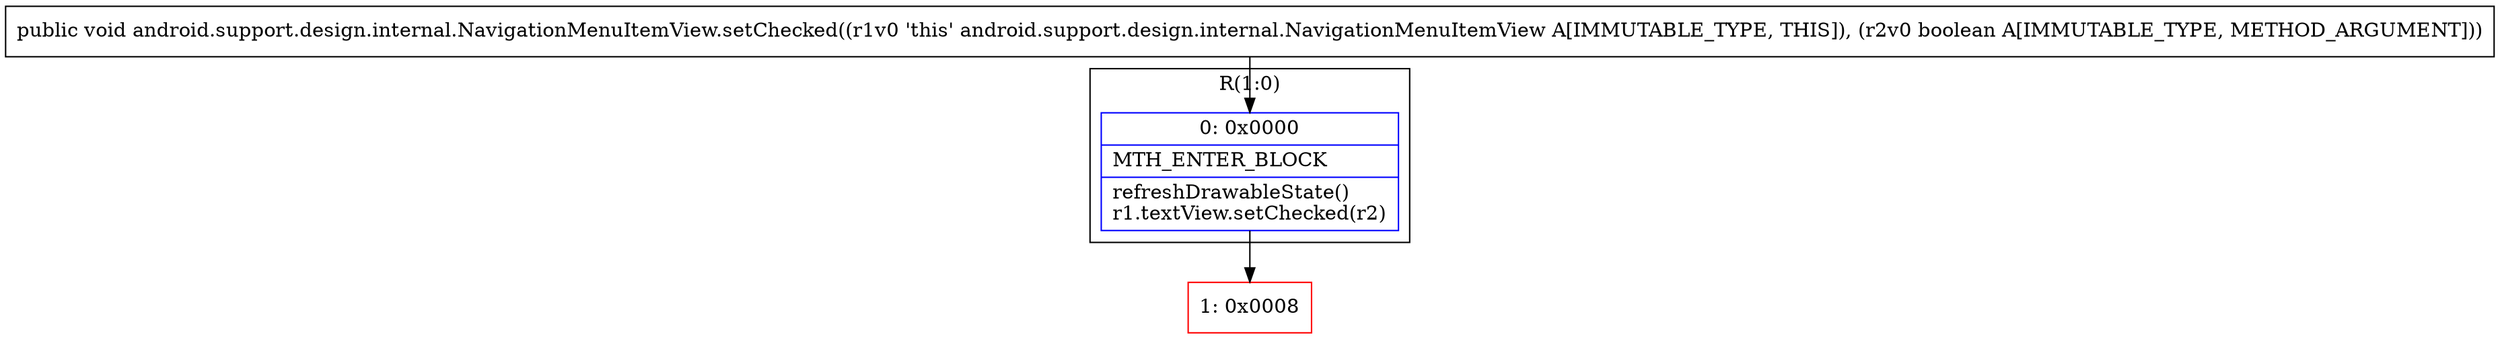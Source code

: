 digraph "CFG forandroid.support.design.internal.NavigationMenuItemView.setChecked(Z)V" {
subgraph cluster_Region_1036039552 {
label = "R(1:0)";
node [shape=record,color=blue];
Node_0 [shape=record,label="{0\:\ 0x0000|MTH_ENTER_BLOCK\l|refreshDrawableState()\lr1.textView.setChecked(r2)\l}"];
}
Node_1 [shape=record,color=red,label="{1\:\ 0x0008}"];
MethodNode[shape=record,label="{public void android.support.design.internal.NavigationMenuItemView.setChecked((r1v0 'this' android.support.design.internal.NavigationMenuItemView A[IMMUTABLE_TYPE, THIS]), (r2v0 boolean A[IMMUTABLE_TYPE, METHOD_ARGUMENT])) }"];
MethodNode -> Node_0;
Node_0 -> Node_1;
}

